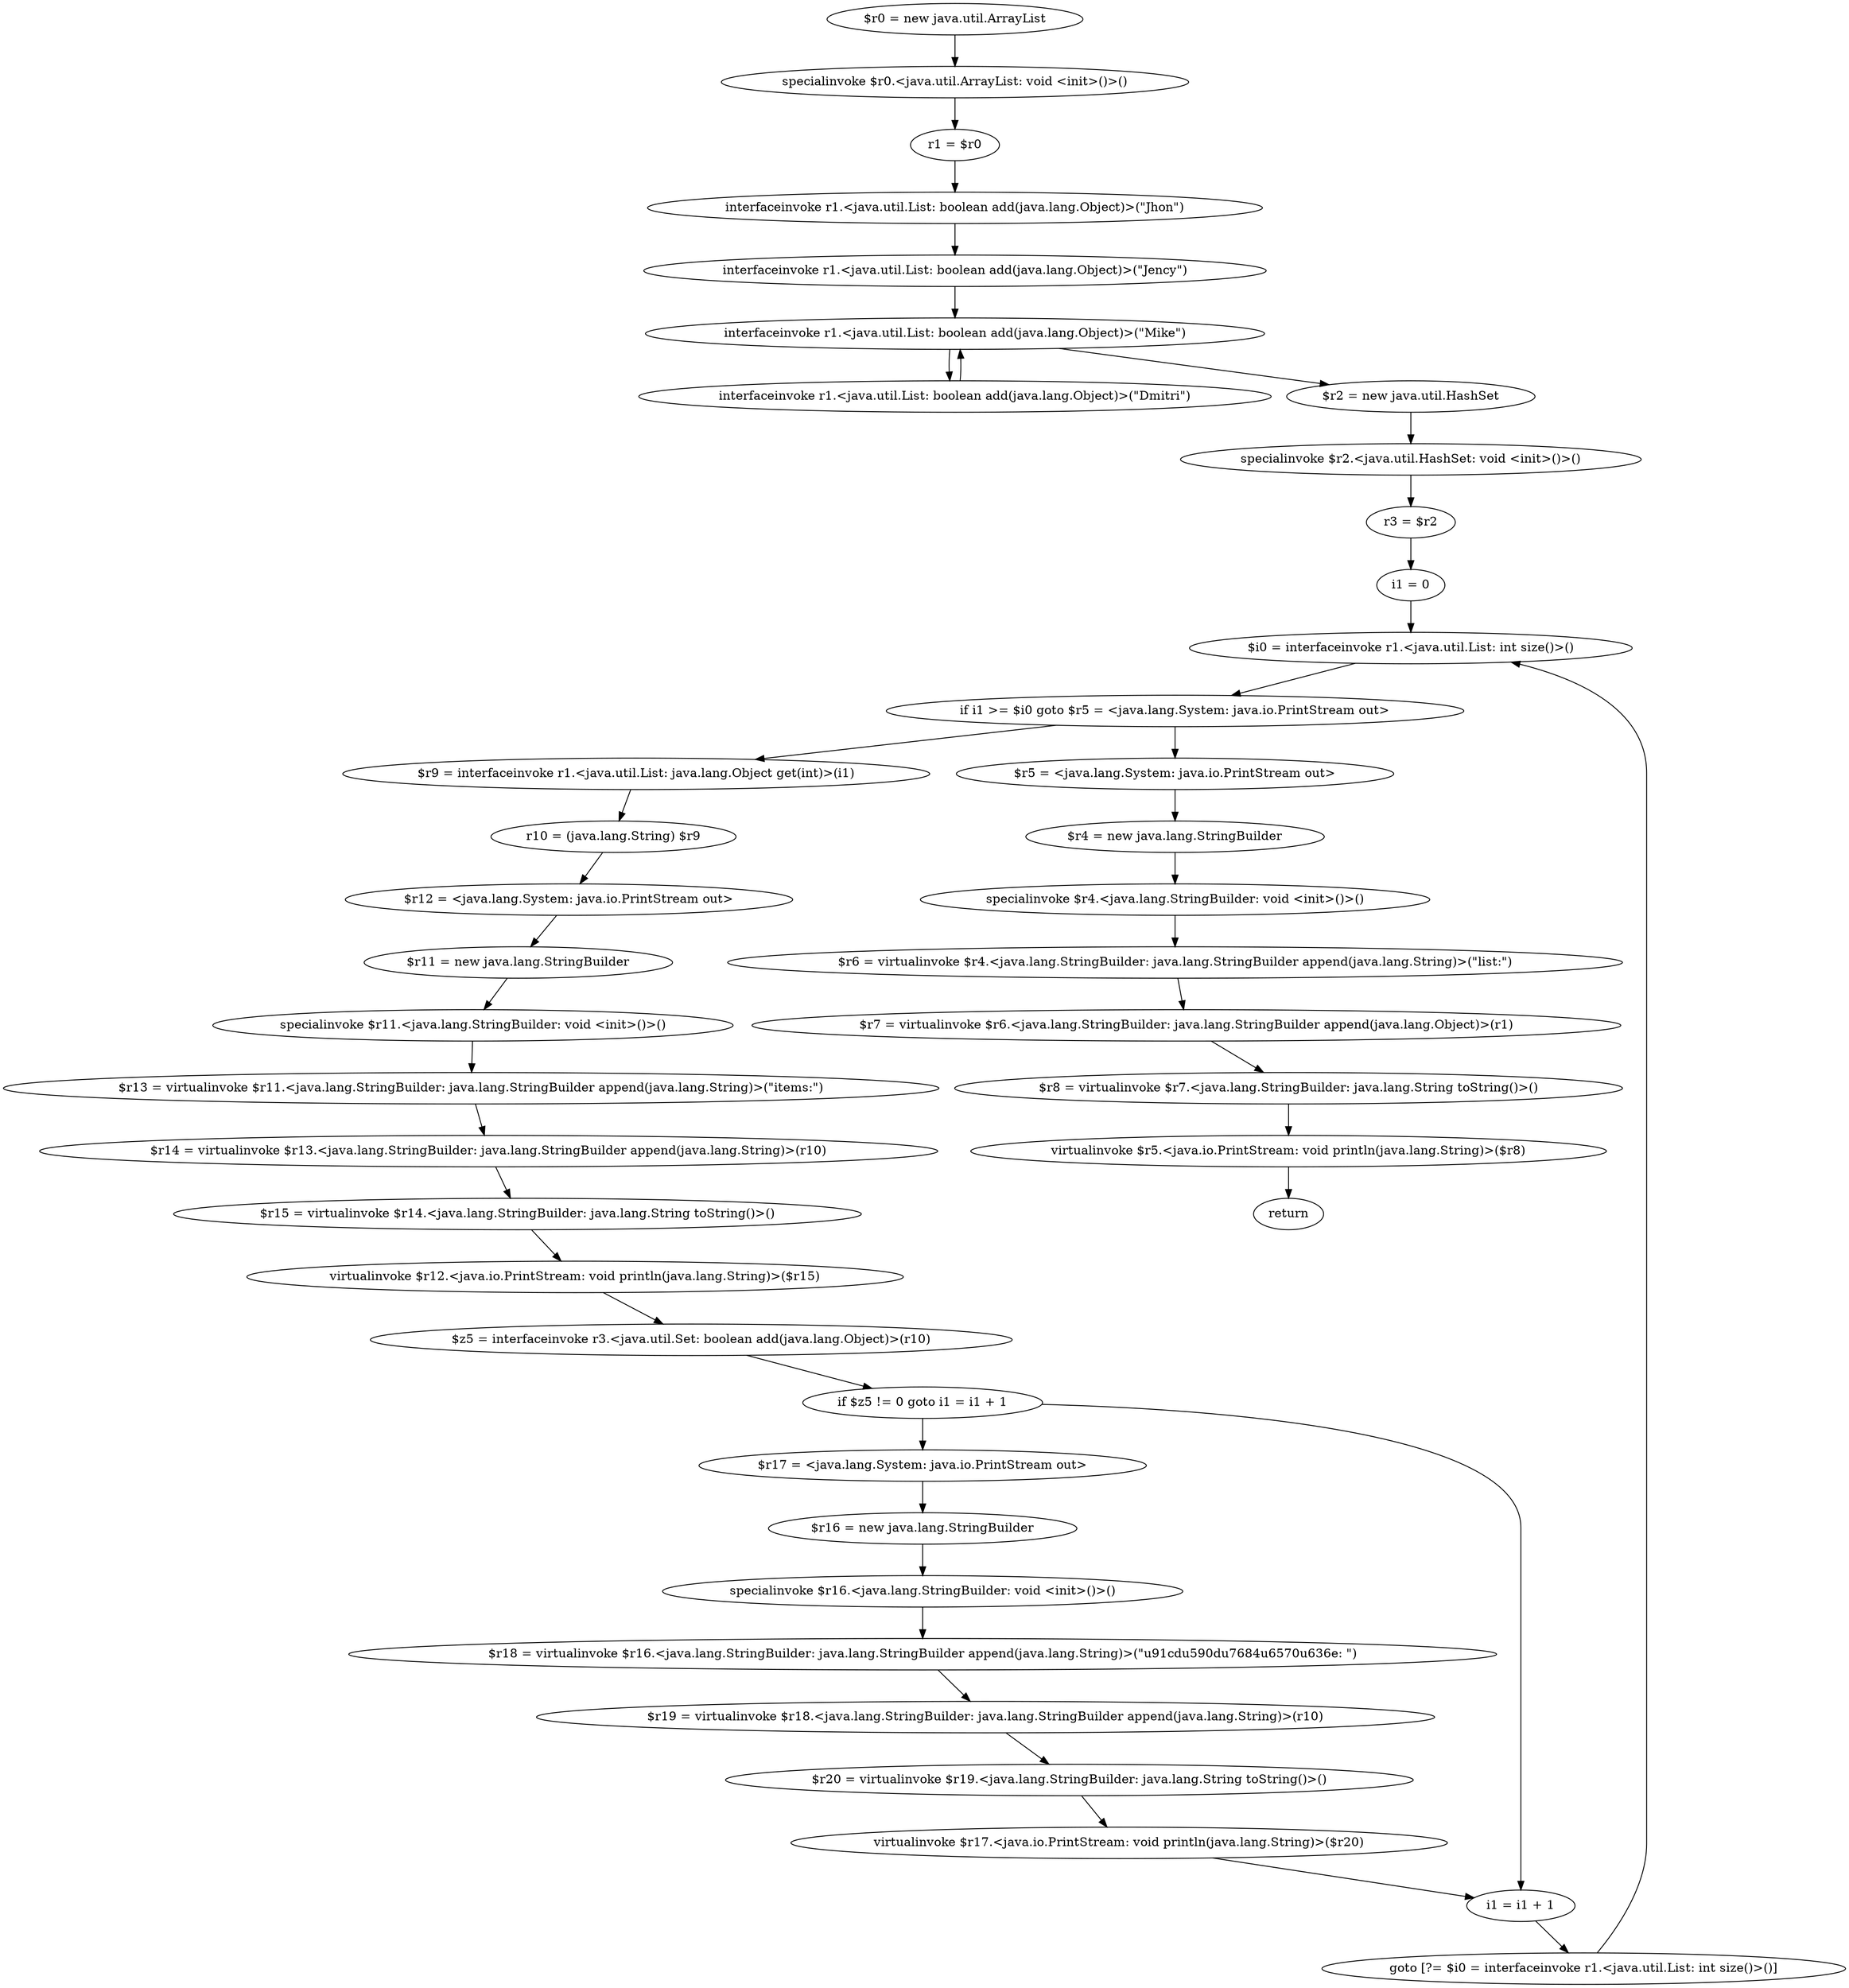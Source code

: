 digraph "unitGraph" {
    "$r0 = new java.util.ArrayList"
    "specialinvoke $r0.<java.util.ArrayList: void <init>()>()"
    "r1 = $r0"
    "interfaceinvoke r1.<java.util.List: boolean add(java.lang.Object)>(\"Jhon\")"
    "interfaceinvoke r1.<java.util.List: boolean add(java.lang.Object)>(\"Jency\")"
    "interfaceinvoke r1.<java.util.List: boolean add(java.lang.Object)>(\"Mike\")"
    "interfaceinvoke r1.<java.util.List: boolean add(java.lang.Object)>(\"Dmitri\")"
    "$r2 = new java.util.HashSet"
    "specialinvoke $r2.<java.util.HashSet: void <init>()>()"
    "r3 = $r2"
    "i1 = 0"
    "$i0 = interfaceinvoke r1.<java.util.List: int size()>()"
    "if i1 >= $i0 goto $r5 = <java.lang.System: java.io.PrintStream out>"
    "$r9 = interfaceinvoke r1.<java.util.List: java.lang.Object get(int)>(i1)"
    "r10 = (java.lang.String) $r9"
    "$r12 = <java.lang.System: java.io.PrintStream out>"
    "$r11 = new java.lang.StringBuilder"
    "specialinvoke $r11.<java.lang.StringBuilder: void <init>()>()"
    "$r13 = virtualinvoke $r11.<java.lang.StringBuilder: java.lang.StringBuilder append(java.lang.String)>(\"items:\")"
    "$r14 = virtualinvoke $r13.<java.lang.StringBuilder: java.lang.StringBuilder append(java.lang.String)>(r10)"
    "$r15 = virtualinvoke $r14.<java.lang.StringBuilder: java.lang.String toString()>()"
    "virtualinvoke $r12.<java.io.PrintStream: void println(java.lang.String)>($r15)"
    "$z5 = interfaceinvoke r3.<java.util.Set: boolean add(java.lang.Object)>(r10)"
    "if $z5 != 0 goto i1 = i1 + 1"
    "$r17 = <java.lang.System: java.io.PrintStream out>"
    "$r16 = new java.lang.StringBuilder"
    "specialinvoke $r16.<java.lang.StringBuilder: void <init>()>()"
    "$r18 = virtualinvoke $r16.<java.lang.StringBuilder: java.lang.StringBuilder append(java.lang.String)>(\"\u91cd\u590d\u7684\u6570\u636e: \")"
    "$r19 = virtualinvoke $r18.<java.lang.StringBuilder: java.lang.StringBuilder append(java.lang.String)>(r10)"
    "$r20 = virtualinvoke $r19.<java.lang.StringBuilder: java.lang.String toString()>()"
    "virtualinvoke $r17.<java.io.PrintStream: void println(java.lang.String)>($r20)"
    "i1 = i1 + 1"
    "goto [?= $i0 = interfaceinvoke r1.<java.util.List: int size()>()]"
    "$r5 = <java.lang.System: java.io.PrintStream out>"
    "$r4 = new java.lang.StringBuilder"
    "specialinvoke $r4.<java.lang.StringBuilder: void <init>()>()"
    "$r6 = virtualinvoke $r4.<java.lang.StringBuilder: java.lang.StringBuilder append(java.lang.String)>(\"list:\")"
    "$r7 = virtualinvoke $r6.<java.lang.StringBuilder: java.lang.StringBuilder append(java.lang.Object)>(r1)"
    "$r8 = virtualinvoke $r7.<java.lang.StringBuilder: java.lang.String toString()>()"
    "virtualinvoke $r5.<java.io.PrintStream: void println(java.lang.String)>($r8)"
    "return"
    "$r0 = new java.util.ArrayList"->"specialinvoke $r0.<java.util.ArrayList: void <init>()>()";
    "specialinvoke $r0.<java.util.ArrayList: void <init>()>()"->"r1 = $r0";
    "r1 = $r0"->"interfaceinvoke r1.<java.util.List: boolean add(java.lang.Object)>(\"Jhon\")";
    "interfaceinvoke r1.<java.util.List: boolean add(java.lang.Object)>(\"Jhon\")"->"interfaceinvoke r1.<java.util.List: boolean add(java.lang.Object)>(\"Jency\")";
    "interfaceinvoke r1.<java.util.List: boolean add(java.lang.Object)>(\"Jency\")"->"interfaceinvoke r1.<java.util.List: boolean add(java.lang.Object)>(\"Mike\")";
    "interfaceinvoke r1.<java.util.List: boolean add(java.lang.Object)>(\"Mike\")"->"interfaceinvoke r1.<java.util.List: boolean add(java.lang.Object)>(\"Dmitri\")";
    "interfaceinvoke r1.<java.util.List: boolean add(java.lang.Object)>(\"Dmitri\")"->"interfaceinvoke r1.<java.util.List: boolean add(java.lang.Object)>(\"Mike\")";
    "interfaceinvoke r1.<java.util.List: boolean add(java.lang.Object)>(\"Mike\")"->"$r2 = new java.util.HashSet";
    "$r2 = new java.util.HashSet"->"specialinvoke $r2.<java.util.HashSet: void <init>()>()";
    "specialinvoke $r2.<java.util.HashSet: void <init>()>()"->"r3 = $r2";
    "r3 = $r2"->"i1 = 0";
    "i1 = 0"->"$i0 = interfaceinvoke r1.<java.util.List: int size()>()";
    "$i0 = interfaceinvoke r1.<java.util.List: int size()>()"->"if i1 >= $i0 goto $r5 = <java.lang.System: java.io.PrintStream out>";
    "if i1 >= $i0 goto $r5 = <java.lang.System: java.io.PrintStream out>"->"$r9 = interfaceinvoke r1.<java.util.List: java.lang.Object get(int)>(i1)";
    "if i1 >= $i0 goto $r5 = <java.lang.System: java.io.PrintStream out>"->"$r5 = <java.lang.System: java.io.PrintStream out>";
    "$r9 = interfaceinvoke r1.<java.util.List: java.lang.Object get(int)>(i1)"->"r10 = (java.lang.String) $r9";
    "r10 = (java.lang.String) $r9"->"$r12 = <java.lang.System: java.io.PrintStream out>";
    "$r12 = <java.lang.System: java.io.PrintStream out>"->"$r11 = new java.lang.StringBuilder";
    "$r11 = new java.lang.StringBuilder"->"specialinvoke $r11.<java.lang.StringBuilder: void <init>()>()";
    "specialinvoke $r11.<java.lang.StringBuilder: void <init>()>()"->"$r13 = virtualinvoke $r11.<java.lang.StringBuilder: java.lang.StringBuilder append(java.lang.String)>(\"items:\")";
    "$r13 = virtualinvoke $r11.<java.lang.StringBuilder: java.lang.StringBuilder append(java.lang.String)>(\"items:\")"->"$r14 = virtualinvoke $r13.<java.lang.StringBuilder: java.lang.StringBuilder append(java.lang.String)>(r10)";
    "$r14 = virtualinvoke $r13.<java.lang.StringBuilder: java.lang.StringBuilder append(java.lang.String)>(r10)"->"$r15 = virtualinvoke $r14.<java.lang.StringBuilder: java.lang.String toString()>()";
    "$r15 = virtualinvoke $r14.<java.lang.StringBuilder: java.lang.String toString()>()"->"virtualinvoke $r12.<java.io.PrintStream: void println(java.lang.String)>($r15)";
    "virtualinvoke $r12.<java.io.PrintStream: void println(java.lang.String)>($r15)"->"$z5 = interfaceinvoke r3.<java.util.Set: boolean add(java.lang.Object)>(r10)";
    "$z5 = interfaceinvoke r3.<java.util.Set: boolean add(java.lang.Object)>(r10)"->"if $z5 != 0 goto i1 = i1 + 1";
    "if $z5 != 0 goto i1 = i1 + 1"->"$r17 = <java.lang.System: java.io.PrintStream out>";
    "if $z5 != 0 goto i1 = i1 + 1"->"i1 = i1 + 1";
    "$r17 = <java.lang.System: java.io.PrintStream out>"->"$r16 = new java.lang.StringBuilder";
    "$r16 = new java.lang.StringBuilder"->"specialinvoke $r16.<java.lang.StringBuilder: void <init>()>()";
    "specialinvoke $r16.<java.lang.StringBuilder: void <init>()>()"->"$r18 = virtualinvoke $r16.<java.lang.StringBuilder: java.lang.StringBuilder append(java.lang.String)>(\"\u91cd\u590d\u7684\u6570\u636e: \")";
    "$r18 = virtualinvoke $r16.<java.lang.StringBuilder: java.lang.StringBuilder append(java.lang.String)>(\"\u91cd\u590d\u7684\u6570\u636e: \")"->"$r19 = virtualinvoke $r18.<java.lang.StringBuilder: java.lang.StringBuilder append(java.lang.String)>(r10)";
    "$r19 = virtualinvoke $r18.<java.lang.StringBuilder: java.lang.StringBuilder append(java.lang.String)>(r10)"->"$r20 = virtualinvoke $r19.<java.lang.StringBuilder: java.lang.String toString()>()";
    "$r20 = virtualinvoke $r19.<java.lang.StringBuilder: java.lang.String toString()>()"->"virtualinvoke $r17.<java.io.PrintStream: void println(java.lang.String)>($r20)";
    "virtualinvoke $r17.<java.io.PrintStream: void println(java.lang.String)>($r20)"->"i1 = i1 + 1";
    "i1 = i1 + 1"->"goto [?= $i0 = interfaceinvoke r1.<java.util.List: int size()>()]";
    "goto [?= $i0 = interfaceinvoke r1.<java.util.List: int size()>()]"->"$i0 = interfaceinvoke r1.<java.util.List: int size()>()";
    "$r5 = <java.lang.System: java.io.PrintStream out>"->"$r4 = new java.lang.StringBuilder";
    "$r4 = new java.lang.StringBuilder"->"specialinvoke $r4.<java.lang.StringBuilder: void <init>()>()";
    "specialinvoke $r4.<java.lang.StringBuilder: void <init>()>()"->"$r6 = virtualinvoke $r4.<java.lang.StringBuilder: java.lang.StringBuilder append(java.lang.String)>(\"list:\")";
    "$r6 = virtualinvoke $r4.<java.lang.StringBuilder: java.lang.StringBuilder append(java.lang.String)>(\"list:\")"->"$r7 = virtualinvoke $r6.<java.lang.StringBuilder: java.lang.StringBuilder append(java.lang.Object)>(r1)";
    "$r7 = virtualinvoke $r6.<java.lang.StringBuilder: java.lang.StringBuilder append(java.lang.Object)>(r1)"->"$r8 = virtualinvoke $r7.<java.lang.StringBuilder: java.lang.String toString()>()";
    "$r8 = virtualinvoke $r7.<java.lang.StringBuilder: java.lang.String toString()>()"->"virtualinvoke $r5.<java.io.PrintStream: void println(java.lang.String)>($r8)";
    "virtualinvoke $r5.<java.io.PrintStream: void println(java.lang.String)>($r8)"->"return";
}
